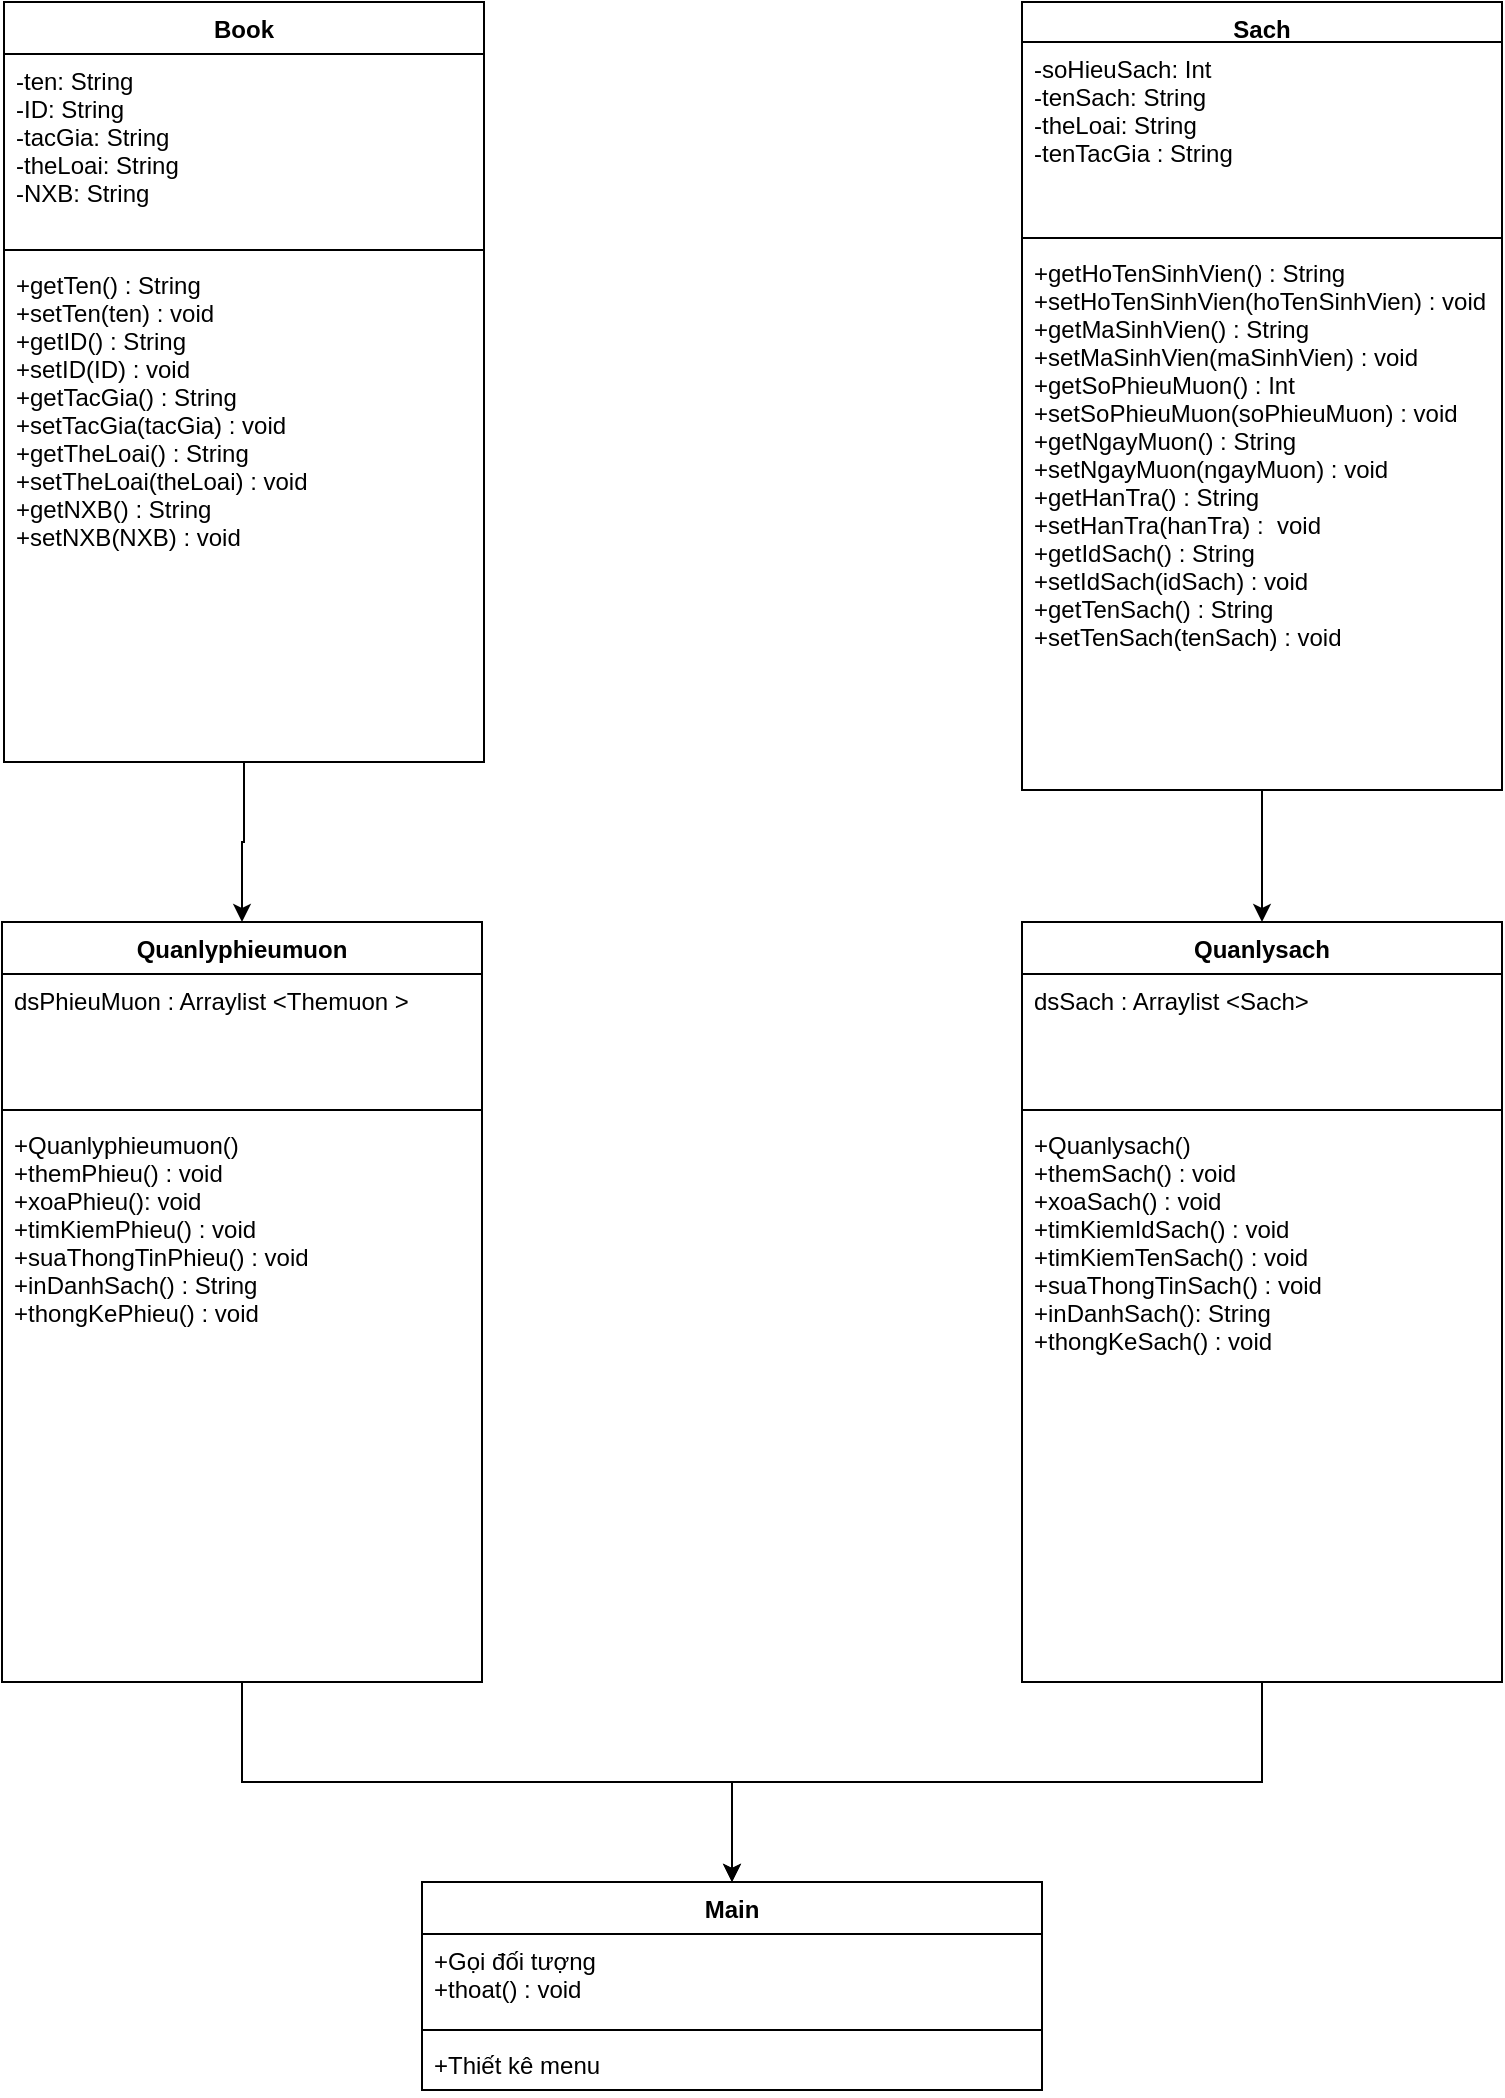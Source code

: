 <mxfile version="16.2.4" type="github">
  <diagram id="weW6Oltp8gBfj2a2s941" name="Page-1">
    <mxGraphModel dx="868" dy="2688" grid="1" gridSize="10" guides="1" tooltips="1" connect="1" arrows="1" fold="1" page="1" pageScale="1" pageWidth="850" pageHeight="1100" math="0" shadow="0">
      <root>
        <mxCell id="0" />
        <mxCell id="1" parent="0" />
        <mxCell id="1RG-dKL26PaQn5k93j43-5" style="edgeStyle=orthogonalEdgeStyle;rounded=0;orthogonalLoop=1;jettySize=auto;html=1;entryX=0.5;entryY=0;entryDx=0;entryDy=0;" edge="1" parent="1" source="1RG-dKL26PaQn5k93j43-6" target="1RG-dKL26PaQn5k93j43-16">
          <mxGeometry relative="1" as="geometry">
            <mxPoint x="420" y="-750" as="targetPoint" />
          </mxGeometry>
        </mxCell>
        <mxCell id="1RG-dKL26PaQn5k93j43-6" value="Book" style="swimlane;fontStyle=1;align=center;verticalAlign=top;childLayout=stackLayout;horizontal=1;startSize=26;horizontalStack=0;resizeParent=1;resizeParentMax=0;resizeLast=0;collapsible=1;marginBottom=0;" vertex="1" parent="1">
          <mxGeometry x="41" y="-1120" width="240" height="380" as="geometry" />
        </mxCell>
        <mxCell id="1RG-dKL26PaQn5k93j43-7" value="-ten: String&#xa;-ID: String&#xa;-tacGia: String&#xa;-theLoai: String&#xa;-NXB: String" style="text;strokeColor=none;fillColor=none;align=left;verticalAlign=top;spacingLeft=4;spacingRight=4;overflow=hidden;rotatable=0;points=[[0,0.5],[1,0.5]];portConstraint=eastwest;" vertex="1" parent="1RG-dKL26PaQn5k93j43-6">
          <mxGeometry y="26" width="240" height="94" as="geometry" />
        </mxCell>
        <mxCell id="1RG-dKL26PaQn5k93j43-8" value="" style="line;strokeWidth=1;fillColor=none;align=left;verticalAlign=middle;spacingTop=-1;spacingLeft=3;spacingRight=3;rotatable=0;labelPosition=right;points=[];portConstraint=eastwest;" vertex="1" parent="1RG-dKL26PaQn5k93j43-6">
          <mxGeometry y="120" width="240" height="8" as="geometry" />
        </mxCell>
        <mxCell id="1RG-dKL26PaQn5k93j43-9" value="+getTen() : String&#xa;+setTen(ten) : void&#xa;+getID() : String&#xa;+setID(ID) : void&#xa;+getTacGia() : String&#xa;+setTacGia(tacGia) : void&#xa;+getTheLoai() : String&#xa;+setTheLoai(theLoai) : void&#xa;+getNXB() : String&#xa;+setNXB(NXB) : void" style="text;strokeColor=none;fillColor=none;align=left;verticalAlign=top;spacingLeft=4;spacingRight=4;overflow=hidden;rotatable=0;points=[[0,0.5],[1,0.5]];portConstraint=eastwest;" vertex="1" parent="1RG-dKL26PaQn5k93j43-6">
          <mxGeometry y="128" width="240" height="252" as="geometry" />
        </mxCell>
        <mxCell id="1RG-dKL26PaQn5k93j43-10" style="edgeStyle=orthogonalEdgeStyle;rounded=0;orthogonalLoop=1;jettySize=auto;html=1;entryX=0.5;entryY=0;entryDx=0;entryDy=0;" edge="1" parent="1" source="1RG-dKL26PaQn5k93j43-11" target="1RG-dKL26PaQn5k93j43-21">
          <mxGeometry relative="1" as="geometry" />
        </mxCell>
        <mxCell id="1RG-dKL26PaQn5k93j43-11" value="Sach" style="swimlane;fontStyle=1;align=center;verticalAlign=top;childLayout=stackLayout;horizontal=1;startSize=20;horizontalStack=0;resizeParent=1;resizeParentMax=0;resizeLast=0;collapsible=1;marginBottom=0;" vertex="1" parent="1">
          <mxGeometry x="550" y="-1120" width="240" height="394" as="geometry" />
        </mxCell>
        <mxCell id="1RG-dKL26PaQn5k93j43-12" value="-soHieuSach: Int&#xa;-tenSach: String&#xa;-theLoai: String&#xa;-tenTacGia : String&#xa;" style="text;strokeColor=none;fillColor=none;align=left;verticalAlign=top;spacingLeft=4;spacingRight=4;overflow=hidden;rotatable=0;points=[[0,0.5],[1,0.5]];portConstraint=eastwest;" vertex="1" parent="1RG-dKL26PaQn5k93j43-11">
          <mxGeometry y="20" width="240" height="94" as="geometry" />
        </mxCell>
        <mxCell id="1RG-dKL26PaQn5k93j43-13" value="" style="line;strokeWidth=1;fillColor=none;align=left;verticalAlign=middle;spacingTop=-1;spacingLeft=3;spacingRight=3;rotatable=0;labelPosition=right;points=[];portConstraint=eastwest;" vertex="1" parent="1RG-dKL26PaQn5k93j43-11">
          <mxGeometry y="114" width="240" height="8" as="geometry" />
        </mxCell>
        <mxCell id="1RG-dKL26PaQn5k93j43-14" value="+getHoTenSinhVien() : String&#xa;+setHoTenSinhVien(hoTenSinhVien) : void&#xa;+getMaSinhVien() : String&#xa;+setMaSinhVien(maSinhVien) : void&#xa;+getSoPhieuMuon() : Int&#xa;+setSoPhieuMuon(soPhieuMuon) : void&#xa;+getNgayMuon() : String&#xa;+setNgayMuon(ngayMuon) : void&#xa;+getHanTra() : String&#xa;+setHanTra(hanTra) :  void&#xa;+getIdSach() : String&#xa;+setIdSach(idSach) : void&#xa;+getTenSach() : String&#xa;+setTenSach(tenSach) : void" style="text;strokeColor=none;fillColor=none;align=left;verticalAlign=top;spacingLeft=4;spacingRight=4;overflow=hidden;rotatable=0;points=[[0,0.5],[1,0.5]];portConstraint=eastwest;" vertex="1" parent="1RG-dKL26PaQn5k93j43-11">
          <mxGeometry y="122" width="240" height="272" as="geometry" />
        </mxCell>
        <mxCell id="1RG-dKL26PaQn5k93j43-15" style="edgeStyle=orthogonalEdgeStyle;rounded=0;orthogonalLoop=1;jettySize=auto;html=1;entryX=0.5;entryY=0;entryDx=0;entryDy=0;" edge="1" parent="1" source="1RG-dKL26PaQn5k93j43-16" target="1RG-dKL26PaQn5k93j43-25">
          <mxGeometry relative="1" as="geometry" />
        </mxCell>
        <mxCell id="1RG-dKL26PaQn5k93j43-16" value="Quanlyphieumuon" style="swimlane;fontStyle=1;align=center;verticalAlign=top;childLayout=stackLayout;horizontal=1;startSize=26;horizontalStack=0;resizeParent=1;resizeParentMax=0;resizeLast=0;collapsible=1;marginBottom=0;" vertex="1" parent="1">
          <mxGeometry x="40" y="-660" width="240" height="380" as="geometry" />
        </mxCell>
        <mxCell id="1RG-dKL26PaQn5k93j43-17" value="dsPhieuMuon : Arraylist &lt;Themuon &gt; &#xa;" style="text;strokeColor=none;fillColor=none;align=left;verticalAlign=top;spacingLeft=4;spacingRight=4;overflow=hidden;rotatable=0;points=[[0,0.5],[1,0.5]];portConstraint=eastwest;" vertex="1" parent="1RG-dKL26PaQn5k93j43-16">
          <mxGeometry y="26" width="240" height="64" as="geometry" />
        </mxCell>
        <mxCell id="1RG-dKL26PaQn5k93j43-18" value="" style="line;strokeWidth=1;fillColor=none;align=left;verticalAlign=middle;spacingTop=-1;spacingLeft=3;spacingRight=3;rotatable=0;labelPosition=right;points=[];portConstraint=eastwest;" vertex="1" parent="1RG-dKL26PaQn5k93j43-16">
          <mxGeometry y="90" width="240" height="8" as="geometry" />
        </mxCell>
        <mxCell id="1RG-dKL26PaQn5k93j43-19" value="+Quanlyphieumuon()&#xa;+themPhieu() : void&#xa;+xoaPhieu(): void&#xa;+timKiemPhieu() : void&#xa;+suaThongTinPhieu() : void&#xa;+inDanhSach() : String&#xa;+thongKePhieu() : void&#xa;" style="text;strokeColor=none;fillColor=none;align=left;verticalAlign=top;spacingLeft=4;spacingRight=4;overflow=hidden;rotatable=0;points=[[0,0.5],[1,0.5]];portConstraint=eastwest;" vertex="1" parent="1RG-dKL26PaQn5k93j43-16">
          <mxGeometry y="98" width="240" height="282" as="geometry" />
        </mxCell>
        <mxCell id="1RG-dKL26PaQn5k93j43-20" style="edgeStyle=orthogonalEdgeStyle;rounded=0;orthogonalLoop=1;jettySize=auto;html=1;entryX=0.5;entryY=0;entryDx=0;entryDy=0;" edge="1" parent="1" source="1RG-dKL26PaQn5k93j43-21" target="1RG-dKL26PaQn5k93j43-25">
          <mxGeometry relative="1" as="geometry" />
        </mxCell>
        <mxCell id="1RG-dKL26PaQn5k93j43-21" value="Quanlysach" style="swimlane;fontStyle=1;align=center;verticalAlign=top;childLayout=stackLayout;horizontal=1;startSize=26;horizontalStack=0;resizeParent=1;resizeParentMax=0;resizeLast=0;collapsible=1;marginBottom=0;" vertex="1" parent="1">
          <mxGeometry x="550" y="-660" width="240" height="380" as="geometry" />
        </mxCell>
        <mxCell id="1RG-dKL26PaQn5k93j43-22" value="dsSach : Arraylist &lt;Sach&gt; &#xa;" style="text;strokeColor=none;fillColor=none;align=left;verticalAlign=top;spacingLeft=4;spacingRight=4;overflow=hidden;rotatable=0;points=[[0,0.5],[1,0.5]];portConstraint=eastwest;" vertex="1" parent="1RG-dKL26PaQn5k93j43-21">
          <mxGeometry y="26" width="240" height="64" as="geometry" />
        </mxCell>
        <mxCell id="1RG-dKL26PaQn5k93j43-23" value="" style="line;strokeWidth=1;fillColor=none;align=left;verticalAlign=middle;spacingTop=-1;spacingLeft=3;spacingRight=3;rotatable=0;labelPosition=right;points=[];portConstraint=eastwest;" vertex="1" parent="1RG-dKL26PaQn5k93j43-21">
          <mxGeometry y="90" width="240" height="8" as="geometry" />
        </mxCell>
        <mxCell id="1RG-dKL26PaQn5k93j43-24" value="+Quanlysach()&#xa;+themSach() : void&#xa;+xoaSach() : void&#xa;+timKiemIdSach() : void&#xa;+timKiemTenSach() : void&#xa;+suaThongTinSach() : void&#xa;+inDanhSach(): String&#xa;+thongKeSach() : void&#xa;" style="text;strokeColor=none;fillColor=none;align=left;verticalAlign=top;spacingLeft=4;spacingRight=4;overflow=hidden;rotatable=0;points=[[0,0.5],[1,0.5]];portConstraint=eastwest;" vertex="1" parent="1RG-dKL26PaQn5k93j43-21">
          <mxGeometry y="98" width="240" height="282" as="geometry" />
        </mxCell>
        <mxCell id="1RG-dKL26PaQn5k93j43-25" value="Main" style="swimlane;fontStyle=1;align=center;verticalAlign=top;childLayout=stackLayout;horizontal=1;startSize=26;horizontalStack=0;resizeParent=1;resizeParentMax=0;resizeLast=0;collapsible=1;marginBottom=0;" vertex="1" parent="1">
          <mxGeometry x="250" y="-180" width="310" height="104" as="geometry" />
        </mxCell>
        <mxCell id="1RG-dKL26PaQn5k93j43-26" value="+Gọi đối tượng &#xa;+thoat() : void" style="text;strokeColor=none;fillColor=none;align=left;verticalAlign=top;spacingLeft=4;spacingRight=4;overflow=hidden;rotatable=0;points=[[0,0.5],[1,0.5]];portConstraint=eastwest;" vertex="1" parent="1RG-dKL26PaQn5k93j43-25">
          <mxGeometry y="26" width="310" height="44" as="geometry" />
        </mxCell>
        <mxCell id="1RG-dKL26PaQn5k93j43-27" value="" style="line;strokeWidth=1;fillColor=none;align=left;verticalAlign=middle;spacingTop=-1;spacingLeft=3;spacingRight=3;rotatable=0;labelPosition=right;points=[];portConstraint=eastwest;" vertex="1" parent="1RG-dKL26PaQn5k93j43-25">
          <mxGeometry y="70" width="310" height="8" as="geometry" />
        </mxCell>
        <mxCell id="1RG-dKL26PaQn5k93j43-28" value="+Thiết kê menu&#xa;" style="text;strokeColor=none;fillColor=none;align=left;verticalAlign=top;spacingLeft=4;spacingRight=4;overflow=hidden;rotatable=0;points=[[0,0.5],[1,0.5]];portConstraint=eastwest;" vertex="1" parent="1RG-dKL26PaQn5k93j43-25">
          <mxGeometry y="78" width="310" height="26" as="geometry" />
        </mxCell>
      </root>
    </mxGraphModel>
  </diagram>
</mxfile>
